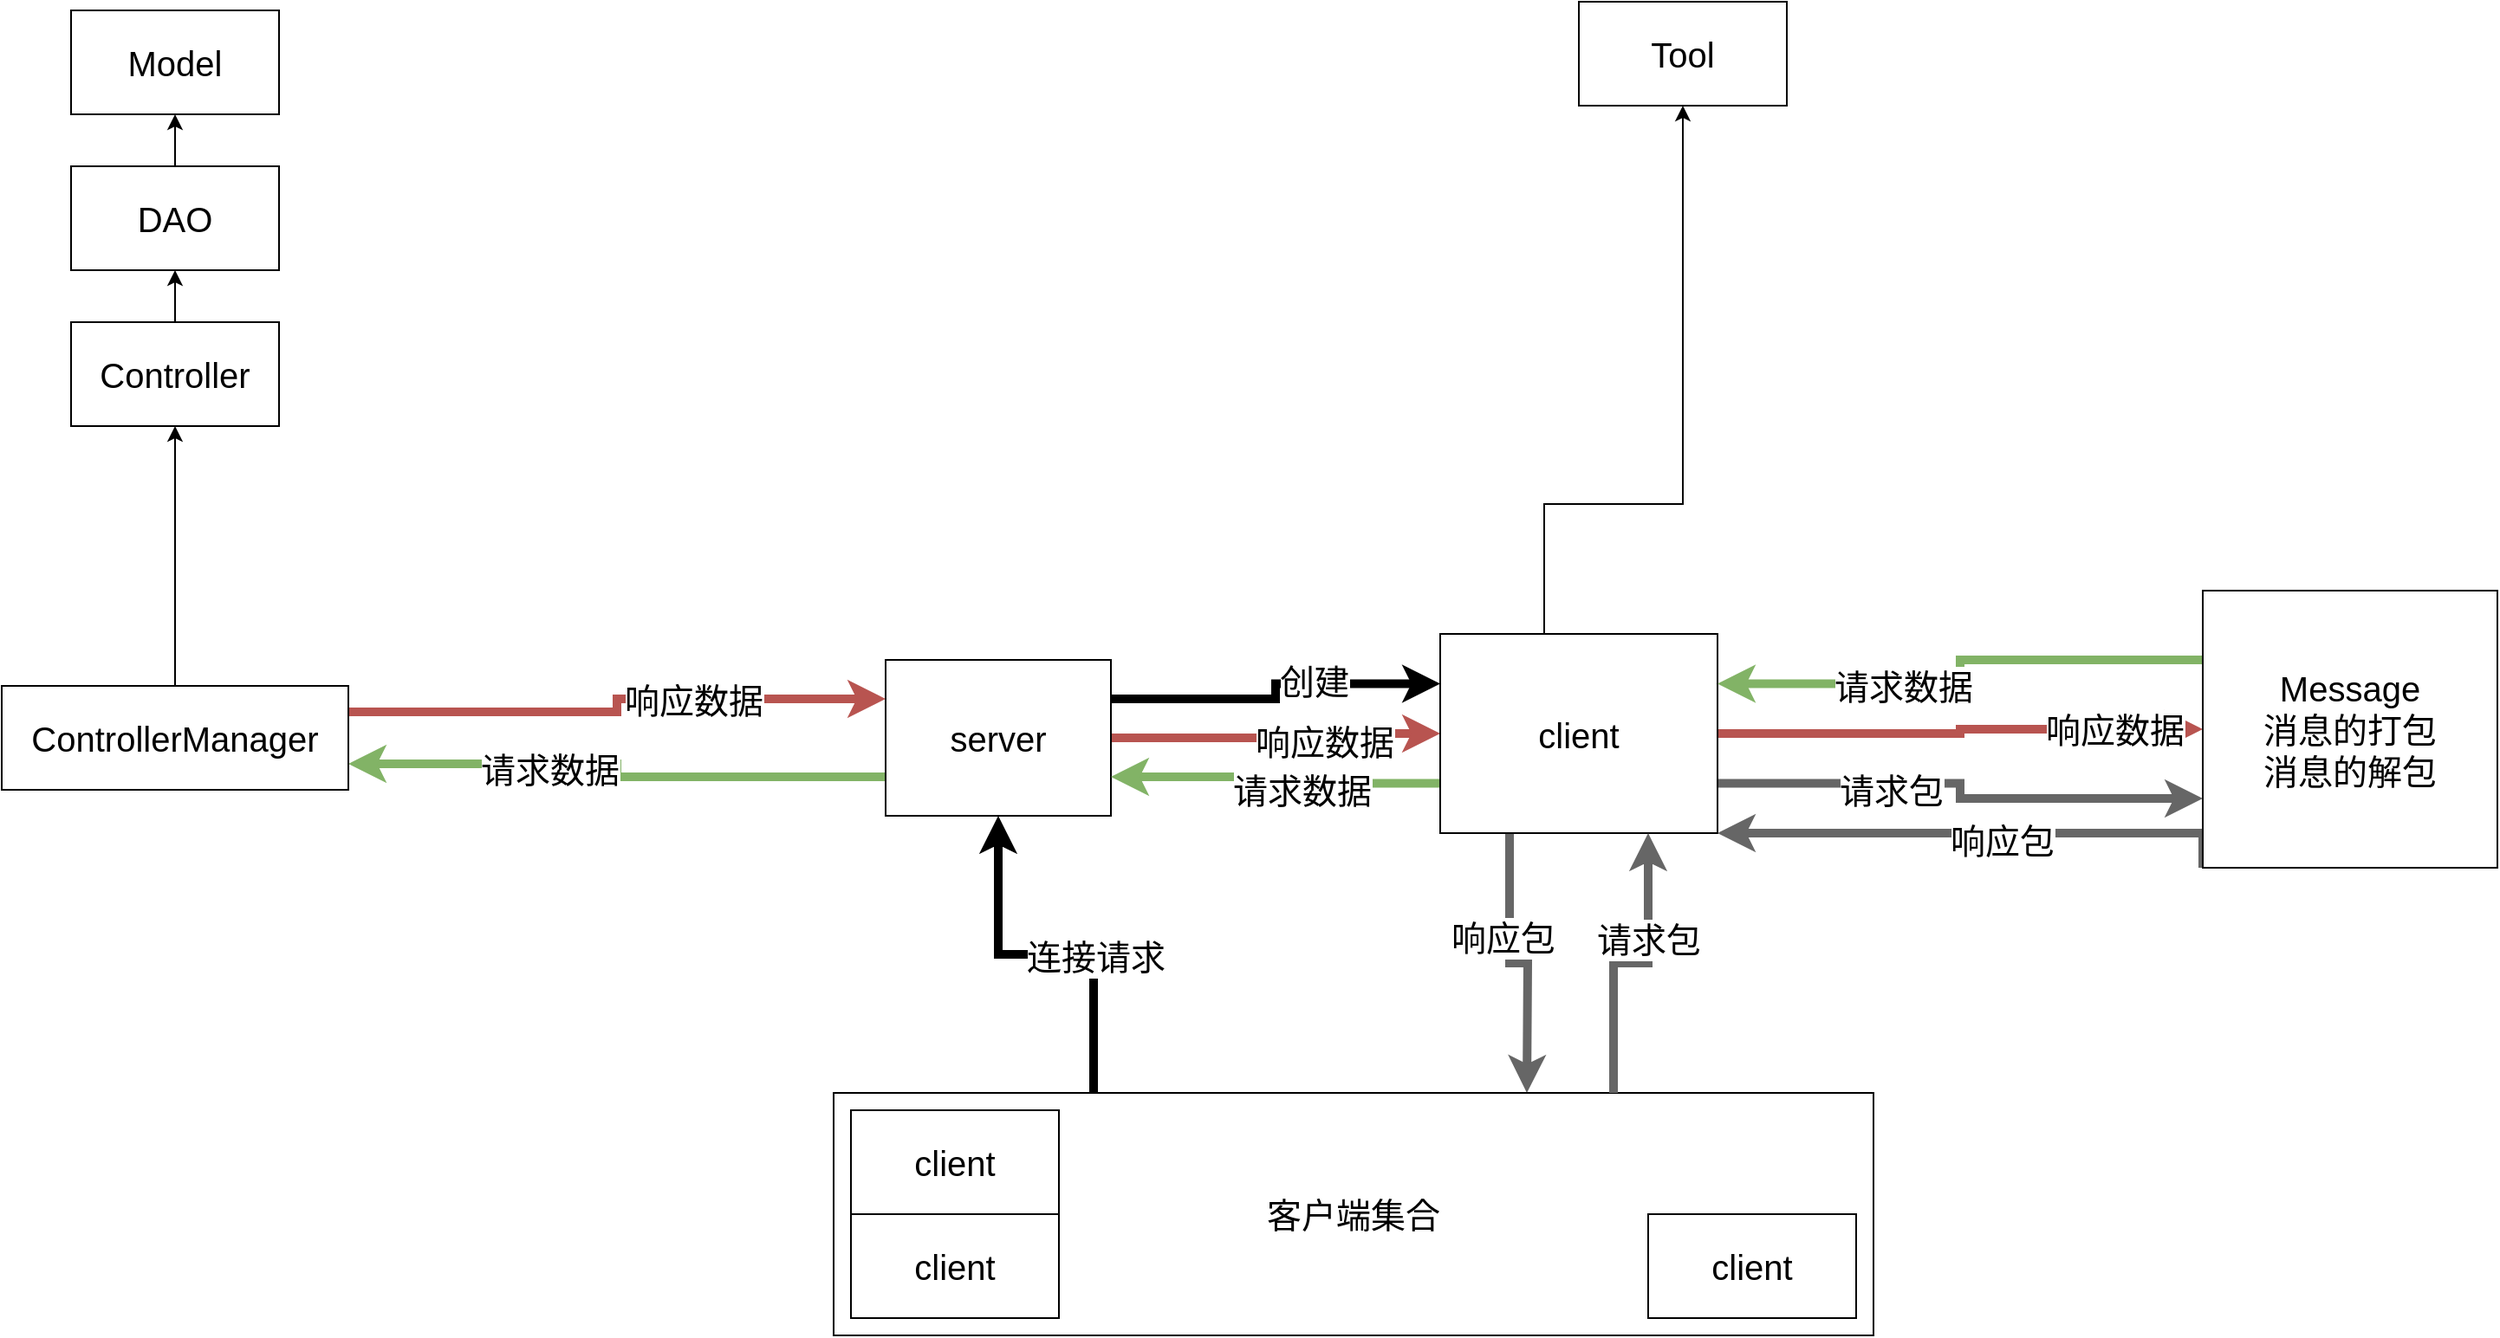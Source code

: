 <mxfile version="16.1.0" type="github" pages="2">
  <diagram id="oG_Hy-zvtwRr0csXsR83" name="服务器端结构">
    <mxGraphModel dx="2405" dy="818" grid="1" gridSize="10" guides="1" tooltips="1" connect="1" arrows="1" fold="1" page="1" pageScale="1" pageWidth="827" pageHeight="1169" math="0" shadow="0">
      <root>
        <mxCell id="0" />
        <mxCell id="1" parent="0" />
        <mxCell id="4yhZJhOrAPvXMS8r5TzF-7" style="edgeStyle=orthogonalEdgeStyle;rounded=0;orthogonalLoop=1;jettySize=auto;html=1;exitX=0.25;exitY=0;exitDx=0;exitDy=0;fontSize=20;startArrow=none;startFill=0;strokeWidth=5;entryX=0.5;entryY=1;entryDx=0;entryDy=0;" edge="1" parent="1" source="wnf2VfuJf94anjGbQvdZ-6" target="wnf2VfuJf94anjGbQvdZ-2">
          <mxGeometry relative="1" as="geometry">
            <mxPoint x="400" y="600" as="targetPoint" />
            <Array as="points" />
          </mxGeometry>
        </mxCell>
        <mxCell id="4yhZJhOrAPvXMS8r5TzF-8" value="连接请求" style="edgeLabel;html=1;align=center;verticalAlign=middle;resizable=0;points=[];fontSize=20;" vertex="1" connectable="0" parent="4yhZJhOrAPvXMS8r5TzF-7">
          <mxGeometry x="-0.263" y="-1" relative="1" as="geometry">
            <mxPoint as="offset" />
          </mxGeometry>
        </mxCell>
        <mxCell id="4yhZJhOrAPvXMS8r5TzF-9" style="edgeStyle=orthogonalEdgeStyle;rounded=0;orthogonalLoop=1;jettySize=auto;html=1;exitX=1;exitY=0.25;exitDx=0;exitDy=0;entryX=0;entryY=0.25;entryDx=0;entryDy=0;fontSize=20;startArrow=none;startFill=0;strokeWidth=5;" edge="1" parent="1" source="wnf2VfuJf94anjGbQvdZ-2" target="wnf2VfuJf94anjGbQvdZ-3">
          <mxGeometry relative="1" as="geometry" />
        </mxCell>
        <mxCell id="4yhZJhOrAPvXMS8r5TzF-10" value="创建" style="edgeLabel;html=1;align=center;verticalAlign=middle;resizable=0;points=[];fontSize=20;" vertex="1" connectable="0" parent="4yhZJhOrAPvXMS8r5TzF-9">
          <mxGeometry x="0.263" y="2" relative="1" as="geometry">
            <mxPoint as="offset" />
          </mxGeometry>
        </mxCell>
        <mxCell id="4yhZJhOrAPvXMS8r5TzF-20" style="edgeStyle=orthogonalEdgeStyle;rounded=0;orthogonalLoop=1;jettySize=auto;html=1;exitX=0;exitY=0.75;exitDx=0;exitDy=0;entryX=1;entryY=0.75;entryDx=0;entryDy=0;fontSize=20;startArrow=none;startFill=0;strokeWidth=5;fillColor=#d5e8d4;strokeColor=#82b366;" edge="1" parent="1" source="wnf2VfuJf94anjGbQvdZ-2" target="oRRDKivhvVMNvXGFLit--1">
          <mxGeometry relative="1" as="geometry" />
        </mxCell>
        <mxCell id="4yhZJhOrAPvXMS8r5TzF-21" value="请求数据" style="edgeLabel;html=1;align=center;verticalAlign=middle;resizable=0;points=[];fontSize=20;" vertex="1" connectable="0" parent="4yhZJhOrAPvXMS8r5TzF-20">
          <mxGeometry x="0.268" y="3" relative="1" as="geometry">
            <mxPoint as="offset" />
          </mxGeometry>
        </mxCell>
        <mxCell id="4yhZJhOrAPvXMS8r5TzF-24" style="edgeStyle=orthogonalEdgeStyle;rounded=0;orthogonalLoop=1;jettySize=auto;html=1;exitX=1;exitY=0.5;exitDx=0;exitDy=0;entryX=0;entryY=0.5;entryDx=0;entryDy=0;fontSize=20;startArrow=none;startFill=0;strokeWidth=5;fillColor=#f8cecc;strokeColor=#b85450;" edge="1" parent="1" source="wnf2VfuJf94anjGbQvdZ-2" target="wnf2VfuJf94anjGbQvdZ-3">
          <mxGeometry relative="1" as="geometry" />
        </mxCell>
        <mxCell id="4yhZJhOrAPvXMS8r5TzF-25" value="响应数据" style="edgeLabel;html=1;align=center;verticalAlign=middle;resizable=0;points=[];fontSize=20;" vertex="1" connectable="0" parent="4yhZJhOrAPvXMS8r5TzF-24">
          <mxGeometry x="0.303" y="-4" relative="1" as="geometry">
            <mxPoint as="offset" />
          </mxGeometry>
        </mxCell>
        <mxCell id="wnf2VfuJf94anjGbQvdZ-2" value="&lt;span style=&quot;font-size: 20px&quot;&gt;server&lt;br&gt;&lt;/span&gt;" style="rounded=0;whiteSpace=wrap;html=1;" parent="1" vertex="1">
          <mxGeometry x="330" y="450" width="130" height="90" as="geometry" />
        </mxCell>
        <mxCell id="wnf2VfuJf94anjGbQvdZ-25" style="edgeStyle=orthogonalEdgeStyle;rounded=0;orthogonalLoop=1;jettySize=auto;html=1;entryX=0.5;entryY=1;entryDx=0;entryDy=0;fontSize=20;exitX=0.5;exitY=0;exitDx=0;exitDy=0;" parent="1" source="wnf2VfuJf94anjGbQvdZ-3" target="wnf2VfuJf94anjGbQvdZ-13" edge="1">
          <mxGeometry relative="1" as="geometry">
            <Array as="points">
              <mxPoint x="710" y="360" />
              <mxPoint x="790" y="360" />
            </Array>
          </mxGeometry>
        </mxCell>
        <mxCell id="4yhZJhOrAPvXMS8r5TzF-14" style="edgeStyle=orthogonalEdgeStyle;rounded=0;orthogonalLoop=1;jettySize=auto;html=1;exitX=1;exitY=0.75;exitDx=0;exitDy=0;entryX=0;entryY=0.75;entryDx=0;entryDy=0;fontSize=20;startArrow=none;startFill=0;strokeWidth=5;fillColor=#f5f5f5;strokeColor=#666666;" edge="1" parent="1" source="wnf2VfuJf94anjGbQvdZ-3" target="GOlorQ2MwcxbbiScanlw-1">
          <mxGeometry relative="1" as="geometry" />
        </mxCell>
        <mxCell id="4yhZJhOrAPvXMS8r5TzF-15" value="请求包" style="edgeLabel;html=1;align=center;verticalAlign=middle;resizable=0;points=[];fontSize=20;" vertex="1" connectable="0" parent="4yhZJhOrAPvXMS8r5TzF-14">
          <mxGeometry x="-0.312" y="-3" relative="1" as="geometry">
            <mxPoint as="offset" />
          </mxGeometry>
        </mxCell>
        <mxCell id="4yhZJhOrAPvXMS8r5TzF-18" style="edgeStyle=orthogonalEdgeStyle;rounded=0;orthogonalLoop=1;jettySize=auto;html=1;exitX=0;exitY=0.75;exitDx=0;exitDy=0;entryX=1;entryY=0.75;entryDx=0;entryDy=0;fontSize=20;startArrow=none;startFill=0;strokeWidth=5;fillColor=#d5e8d4;strokeColor=#82b366;" edge="1" parent="1" source="wnf2VfuJf94anjGbQvdZ-3" target="wnf2VfuJf94anjGbQvdZ-2">
          <mxGeometry relative="1" as="geometry" />
        </mxCell>
        <mxCell id="4yhZJhOrAPvXMS8r5TzF-19" value="请求数据" style="edgeLabel;html=1;align=center;verticalAlign=middle;resizable=0;points=[];fontSize=20;" vertex="1" connectable="0" parent="4yhZJhOrAPvXMS8r5TzF-18">
          <mxGeometry x="-0.175" y="3" relative="1" as="geometry">
            <mxPoint as="offset" />
          </mxGeometry>
        </mxCell>
        <mxCell id="4yhZJhOrAPvXMS8r5TzF-26" style="edgeStyle=orthogonalEdgeStyle;rounded=0;orthogonalLoop=1;jettySize=auto;html=1;exitX=1;exitY=0.5;exitDx=0;exitDy=0;entryX=0;entryY=0.5;entryDx=0;entryDy=0;fontSize=20;startArrow=none;startFill=0;strokeWidth=5;fillColor=#f8cecc;strokeColor=#b85450;" edge="1" parent="1" source="wnf2VfuJf94anjGbQvdZ-3" target="GOlorQ2MwcxbbiScanlw-1">
          <mxGeometry relative="1" as="geometry" />
        </mxCell>
        <mxCell id="4yhZJhOrAPvXMS8r5TzF-27" value="响应数据" style="edgeLabel;html=1;align=center;verticalAlign=middle;resizable=0;points=[];fontSize=20;" vertex="1" connectable="0" parent="4yhZJhOrAPvXMS8r5TzF-26">
          <mxGeometry x="0.634" relative="1" as="geometry">
            <mxPoint as="offset" />
          </mxGeometry>
        </mxCell>
        <mxCell id="4yhZJhOrAPvXMS8r5TzF-28" style="edgeStyle=orthogonalEdgeStyle;rounded=0;orthogonalLoop=1;jettySize=auto;html=1;exitX=0.25;exitY=1;exitDx=0;exitDy=0;fontSize=20;startArrow=none;startFill=0;strokeWidth=5;fillColor=#f5f5f5;strokeColor=#666666;" edge="1" parent="1" source="wnf2VfuJf94anjGbQvdZ-3">
          <mxGeometry relative="1" as="geometry">
            <mxPoint x="700" y="700" as="targetPoint" />
          </mxGeometry>
        </mxCell>
        <mxCell id="4yhZJhOrAPvXMS8r5TzF-29" value="响应包" style="edgeLabel;html=1;align=center;verticalAlign=middle;resizable=0;points=[];fontSize=20;" vertex="1" connectable="0" parent="4yhZJhOrAPvXMS8r5TzF-28">
          <mxGeometry x="-0.261" y="-4" relative="1" as="geometry">
            <mxPoint as="offset" />
          </mxGeometry>
        </mxCell>
        <mxCell id="wnf2VfuJf94anjGbQvdZ-3" value="&lt;span style=&quot;font-size: 20px&quot;&gt;client&lt;br&gt;&lt;/span&gt;" style="rounded=0;whiteSpace=wrap;html=1;" parent="1" vertex="1">
          <mxGeometry x="650" y="435" width="160" height="115" as="geometry" />
        </mxCell>
        <mxCell id="wnf2VfuJf94anjGbQvdZ-14" style="edgeStyle=orthogonalEdgeStyle;rounded=0;orthogonalLoop=1;jettySize=auto;html=1;entryX=0.5;entryY=1;entryDx=0;entryDy=0;fontSize=20;" parent="1" source="wnf2VfuJf94anjGbQvdZ-9" target="wnf2VfuJf94anjGbQvdZ-11" edge="1">
          <mxGeometry relative="1" as="geometry" />
        </mxCell>
        <mxCell id="wnf2VfuJf94anjGbQvdZ-9" value="&lt;span style=&quot;font-size: 20px&quot;&gt;Controller&lt;br&gt;&lt;/span&gt;" style="rounded=0;whiteSpace=wrap;html=1;" parent="1" vertex="1">
          <mxGeometry x="-140" y="255" width="120" height="60" as="geometry" />
        </mxCell>
        <mxCell id="wnf2VfuJf94anjGbQvdZ-15" style="edgeStyle=orthogonalEdgeStyle;rounded=0;orthogonalLoop=1;jettySize=auto;html=1;entryX=0.5;entryY=1;entryDx=0;entryDy=0;fontSize=20;" parent="1" source="wnf2VfuJf94anjGbQvdZ-11" target="wnf2VfuJf94anjGbQvdZ-12" edge="1">
          <mxGeometry relative="1" as="geometry" />
        </mxCell>
        <mxCell id="wnf2VfuJf94anjGbQvdZ-11" value="&lt;span style=&quot;font-size: 20px&quot;&gt;DAO&lt;br&gt;&lt;/span&gt;" style="rounded=0;whiteSpace=wrap;html=1;" parent="1" vertex="1">
          <mxGeometry x="-140" y="165" width="120" height="60" as="geometry" />
        </mxCell>
        <mxCell id="wnf2VfuJf94anjGbQvdZ-12" value="&lt;span style=&quot;font-size: 20px&quot;&gt;Model&lt;br&gt;&lt;/span&gt;" style="rounded=0;whiteSpace=wrap;html=1;" parent="1" vertex="1">
          <mxGeometry x="-140" y="75" width="120" height="60" as="geometry" />
        </mxCell>
        <mxCell id="wnf2VfuJf94anjGbQvdZ-13" value="&lt;span style=&quot;font-size: 20px&quot;&gt;Tool&lt;br&gt;&lt;/span&gt;" style="rounded=0;whiteSpace=wrap;html=1;" parent="1" vertex="1">
          <mxGeometry x="730" y="70" width="120" height="60" as="geometry" />
        </mxCell>
        <mxCell id="4yhZJhOrAPvXMS8r5TzF-1" style="edgeStyle=orthogonalEdgeStyle;rounded=0;orthogonalLoop=1;jettySize=auto;html=1;entryX=0.5;entryY=1;entryDx=0;entryDy=0;" edge="1" parent="1" source="oRRDKivhvVMNvXGFLit--1" target="wnf2VfuJf94anjGbQvdZ-9">
          <mxGeometry relative="1" as="geometry" />
        </mxCell>
        <mxCell id="4yhZJhOrAPvXMS8r5TzF-22" style="edgeStyle=orthogonalEdgeStyle;rounded=0;orthogonalLoop=1;jettySize=auto;html=1;exitX=1;exitY=0.25;exitDx=0;exitDy=0;entryX=0;entryY=0.25;entryDx=0;entryDy=0;fontSize=20;startArrow=none;startFill=0;strokeWidth=5;fillColor=#f8cecc;strokeColor=#b85450;" edge="1" parent="1" source="oRRDKivhvVMNvXGFLit--1" target="wnf2VfuJf94anjGbQvdZ-2">
          <mxGeometry relative="1" as="geometry" />
        </mxCell>
        <mxCell id="4yhZJhOrAPvXMS8r5TzF-23" value="响应数据" style="edgeLabel;html=1;align=center;verticalAlign=middle;resizable=0;points=[];fontSize=20;" vertex="1" connectable="0" parent="4yhZJhOrAPvXMS8r5TzF-22">
          <mxGeometry x="0.299" relative="1" as="geometry">
            <mxPoint as="offset" />
          </mxGeometry>
        </mxCell>
        <mxCell id="oRRDKivhvVMNvXGFLit--1" value="&lt;span style=&quot;font-size: 20px&quot;&gt;ControllerManager&lt;br&gt;&lt;/span&gt;" style="rounded=0;whiteSpace=wrap;html=1;" parent="1" vertex="1">
          <mxGeometry x="-180" y="465" width="200" height="60" as="geometry" />
        </mxCell>
        <mxCell id="4yhZJhOrAPvXMS8r5TzF-16" style="edgeStyle=orthogonalEdgeStyle;rounded=0;orthogonalLoop=1;jettySize=auto;html=1;exitX=0;exitY=0.25;exitDx=0;exitDy=0;entryX=1;entryY=0.25;entryDx=0;entryDy=0;fontSize=20;startArrow=none;startFill=0;strokeWidth=5;fillColor=#d5e8d4;strokeColor=#82b366;" edge="1" parent="1" source="GOlorQ2MwcxbbiScanlw-1" target="wnf2VfuJf94anjGbQvdZ-3">
          <mxGeometry relative="1" as="geometry" />
        </mxCell>
        <mxCell id="4yhZJhOrAPvXMS8r5TzF-17" value="请求数据" style="edgeLabel;html=1;align=center;verticalAlign=middle;resizable=0;points=[];fontSize=20;" vertex="1" connectable="0" parent="4yhZJhOrAPvXMS8r5TzF-16">
          <mxGeometry x="0.275" y="1" relative="1" as="geometry">
            <mxPoint as="offset" />
          </mxGeometry>
        </mxCell>
        <mxCell id="4yhZJhOrAPvXMS8r5TzF-30" style="edgeStyle=orthogonalEdgeStyle;rounded=0;orthogonalLoop=1;jettySize=auto;html=1;exitX=0;exitY=1;exitDx=0;exitDy=0;entryX=1;entryY=1;entryDx=0;entryDy=0;fontSize=20;startArrow=none;startFill=0;strokeWidth=5;fillColor=#f5f5f5;strokeColor=#666666;" edge="1" parent="1" source="GOlorQ2MwcxbbiScanlw-1" target="wnf2VfuJf94anjGbQvdZ-3">
          <mxGeometry relative="1" as="geometry">
            <Array as="points">
              <mxPoint x="1090" y="550" />
            </Array>
          </mxGeometry>
        </mxCell>
        <mxCell id="4yhZJhOrAPvXMS8r5TzF-31" value="响应包" style="edgeLabel;html=1;align=center;verticalAlign=middle;resizable=0;points=[];fontSize=20;" vertex="1" connectable="0" parent="4yhZJhOrAPvXMS8r5TzF-30">
          <mxGeometry x="-0.091" y="4" relative="1" as="geometry">
            <mxPoint as="offset" />
          </mxGeometry>
        </mxCell>
        <mxCell id="GOlorQ2MwcxbbiScanlw-1" value="&lt;span style=&quot;font-size: 20px&quot;&gt;Message&lt;br&gt;消息的打包&lt;br&gt;消息的解包&lt;br&gt;&lt;/span&gt;" style="rounded=0;whiteSpace=wrap;html=1;" parent="1" vertex="1">
          <mxGeometry x="1090" y="410" width="170" height="160" as="geometry" />
        </mxCell>
        <mxCell id="4yhZJhOrAPvXMS8r5TzF-11" value="" style="group" vertex="1" connectable="0" parent="1">
          <mxGeometry x="300" y="700" width="600" height="140" as="geometry" />
        </mxCell>
        <mxCell id="wnf2VfuJf94anjGbQvdZ-6" value="客户端集合" style="rounded=0;whiteSpace=wrap;html=1;fontSize=20;shadow=0;" parent="4yhZJhOrAPvXMS8r5TzF-11" vertex="1">
          <mxGeometry width="600" height="140" as="geometry" />
        </mxCell>
        <mxCell id="wnf2VfuJf94anjGbQvdZ-1" value="&lt;font style=&quot;font-size: 20px&quot;&gt;client&lt;/font&gt;" style="rounded=0;whiteSpace=wrap;html=1;" parent="4yhZJhOrAPvXMS8r5TzF-11" vertex="1">
          <mxGeometry x="10" y="70" width="120" height="60" as="geometry" />
        </mxCell>
        <mxCell id="wnf2VfuJf94anjGbQvdZ-4" value="&lt;font style=&quot;font-size: 20px&quot;&gt;client&lt;/font&gt;" style="rounded=0;whiteSpace=wrap;html=1;" parent="4yhZJhOrAPvXMS8r5TzF-11" vertex="1">
          <mxGeometry x="10" y="10" width="120" height="60" as="geometry" />
        </mxCell>
        <mxCell id="wnf2VfuJf94anjGbQvdZ-5" value="&lt;font style=&quot;font-size: 20px&quot;&gt;client&lt;/font&gt;" style="rounded=0;whiteSpace=wrap;html=1;" parent="4yhZJhOrAPvXMS8r5TzF-11" vertex="1">
          <mxGeometry x="470" y="70" width="120" height="60" as="geometry" />
        </mxCell>
        <mxCell id="4yhZJhOrAPvXMS8r5TzF-12" style="edgeStyle=orthogonalEdgeStyle;rounded=0;orthogonalLoop=1;jettySize=auto;html=1;exitX=0.75;exitY=0;exitDx=0;exitDy=0;entryX=0.75;entryY=1;entryDx=0;entryDy=0;fontSize=20;startArrow=none;startFill=0;strokeWidth=5;fillColor=#f5f5f5;strokeColor=#666666;" edge="1" parent="1" source="wnf2VfuJf94anjGbQvdZ-6" target="wnf2VfuJf94anjGbQvdZ-3">
          <mxGeometry relative="1" as="geometry" />
        </mxCell>
        <mxCell id="4yhZJhOrAPvXMS8r5TzF-13" value="请求包" style="edgeLabel;html=1;align=center;verticalAlign=middle;resizable=0;points=[];fontSize=20;" vertex="1" connectable="0" parent="4yhZJhOrAPvXMS8r5TzF-12">
          <mxGeometry x="0.291" relative="1" as="geometry">
            <mxPoint as="offset" />
          </mxGeometry>
        </mxCell>
      </root>
    </mxGraphModel>
  </diagram>
  <diagram id="3bz6BS0PO8713qqQLpYb" name="服务器端和客户端通讯模型">
    <mxGraphModel dx="1447" dy="750" grid="1" gridSize="10" guides="1" tooltips="1" connect="1" arrows="1" fold="1" page="1" pageScale="1" pageWidth="827" pageHeight="1169" math="0" shadow="0">
      <root>
        <mxCell id="LzF4J6rwbPn0nmqdJshY-0" />
        <mxCell id="LzF4J6rwbPn0nmqdJshY-1" parent="LzF4J6rwbPn0nmqdJshY-0" />
        <mxCell id="3FBiQJbIUup4Juo5UF1U-7" style="edgeStyle=orthogonalEdgeStyle;rounded=0;orthogonalLoop=1;jettySize=auto;html=1;exitX=1;exitY=0.25;exitDx=0;exitDy=0;entryX=0;entryY=0.25;entryDx=0;entryDy=0;fontSize=20;" edge="1" parent="LzF4J6rwbPn0nmqdJshY-1" source="3FBiQJbIUup4Juo5UF1U-0" target="3FBiQJbIUup4Juo5UF1U-1">
          <mxGeometry relative="1" as="geometry" />
        </mxCell>
        <mxCell id="3FBiQJbIUup4Juo5UF1U-9" value="MessageLength|RequestCode|ActionCode|Data" style="edgeLabel;html=1;align=center;verticalAlign=middle;resizable=0;points=[];fontSize=20;" vertex="1" connectable="0" parent="3FBiQJbIUup4Juo5UF1U-7">
          <mxGeometry x="-0.424" y="5" relative="1" as="geometry">
            <mxPoint x="135" as="offset" />
          </mxGeometry>
        </mxCell>
        <mxCell id="3FBiQJbIUup4Juo5UF1U-0" value="&lt;span style=&quot;font-size: 20px&quot;&gt;Request&lt;br&gt;OnResponse&lt;br&gt;（响应请求和Request一一对应）&lt;br&gt;&lt;/span&gt;" style="rounded=0;whiteSpace=wrap;html=1;" vertex="1" parent="LzF4J6rwbPn0nmqdJshY-1">
          <mxGeometry x="80" y="240" width="120" height="260" as="geometry" />
        </mxCell>
        <mxCell id="3FBiQJbIUup4Juo5UF1U-8" style="edgeStyle=orthogonalEdgeStyle;rounded=0;orthogonalLoop=1;jettySize=auto;html=1;exitX=0;exitY=0.75;exitDx=0;exitDy=0;entryX=1;entryY=0.75;entryDx=0;entryDy=0;fontSize=20;dashed=1;" edge="1" parent="LzF4J6rwbPn0nmqdJshY-1" source="3FBiQJbIUup4Juo5UF1U-1" target="3FBiQJbIUup4Juo5UF1U-0">
          <mxGeometry relative="1" as="geometry" />
        </mxCell>
        <mxCell id="3FBiQJbIUup4Juo5UF1U-12" value="MessageLength|RequestCode|Data" style="edgeLabel;html=1;align=center;verticalAlign=middle;resizable=0;points=[];fontSize=20;" vertex="1" connectable="0" parent="3FBiQJbIUup4Juo5UF1U-8">
          <mxGeometry x="0.199" y="-5" relative="1" as="geometry">
            <mxPoint x="53" as="offset" />
          </mxGeometry>
        </mxCell>
        <mxCell id="3FBiQJbIUup4Juo5UF1U-1" value="&lt;span style=&quot;font-size: 20px&quot;&gt;Controller&lt;br&gt;（包含多个&lt;br&gt;RequestCode&lt;br&gt;ActionCode）&lt;br&gt;&lt;/span&gt;" style="rounded=0;whiteSpace=wrap;html=1;" vertex="1" parent="LzF4J6rwbPn0nmqdJshY-1">
          <mxGeometry x="840" y="240" width="120" height="260" as="geometry" />
        </mxCell>
        <mxCell id="3FBiQJbIUup4Juo5UF1U-6" style="edgeStyle=orthogonalEdgeStyle;rounded=0;orthogonalLoop=1;jettySize=auto;html=1;entryX=0.5;entryY=0;entryDx=0;entryDy=0;fontSize=20;" edge="1" parent="LzF4J6rwbPn0nmqdJshY-1" source="3FBiQJbIUup4Juo5UF1U-3" target="3FBiQJbIUup4Juo5UF1U-0">
          <mxGeometry relative="1" as="geometry" />
        </mxCell>
        <mxCell id="3FBiQJbIUup4Juo5UF1U-3" value="&lt;span style=&quot;font-size: 20px&quot;&gt;Client&lt;br&gt;&lt;/span&gt;" style="rounded=0;whiteSpace=wrap;html=1;" vertex="1" parent="LzF4J6rwbPn0nmqdJshY-1">
          <mxGeometry x="80" y="40" width="120" height="120" as="geometry" />
        </mxCell>
        <mxCell id="3FBiQJbIUup4Juo5UF1U-5" style="edgeStyle=orthogonalEdgeStyle;rounded=0;orthogonalLoop=1;jettySize=auto;html=1;entryX=0.5;entryY=0;entryDx=0;entryDy=0;fontSize=20;" edge="1" parent="LzF4J6rwbPn0nmqdJshY-1" source="3FBiQJbIUup4Juo5UF1U-4" target="3FBiQJbIUup4Juo5UF1U-1">
          <mxGeometry relative="1" as="geometry" />
        </mxCell>
        <mxCell id="3FBiQJbIUup4Juo5UF1U-4" value="&lt;span style=&quot;font-size: 20px&quot;&gt;Server&lt;br&gt;&lt;/span&gt;" style="rounded=0;whiteSpace=wrap;html=1;" vertex="1" parent="LzF4J6rwbPn0nmqdJshY-1">
          <mxGeometry x="840" y="40" width="120" height="120" as="geometry" />
        </mxCell>
      </root>
    </mxGraphModel>
  </diagram>
</mxfile>
